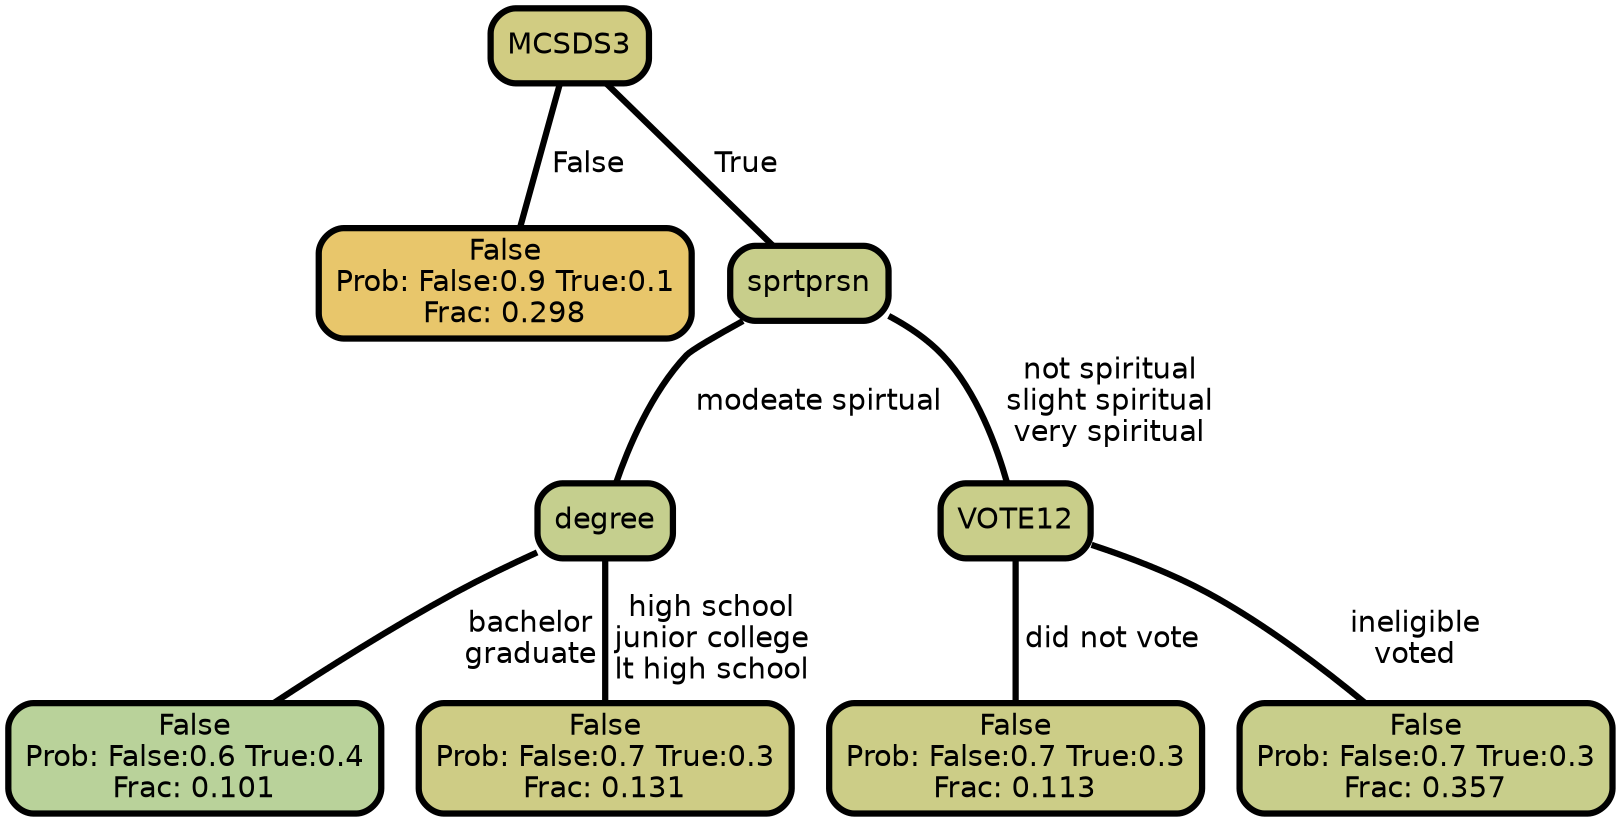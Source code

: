 graph Tree {
node [shape=box, style="filled, rounded",color="black",penwidth="3",fontcolor="black",                 fontname=helvetica] ;
graph [ranksep="0 equally", splines=straight,                 bgcolor=transparent, dpi=200] ;
edge [fontname=helvetica, color=black] ;
0 [label="False
Prob: False:0.9 True:0.1
Frac: 0.298", fillcolor="#e8c66b"] ;
1 [label="MCSDS3", fillcolor="#d1cc82"] ;
2 [label="False
Prob: False:0.6 True:0.4
Frac: 0.101", fillcolor="#b9d29a"] ;
3 [label="degree", fillcolor="#c5cf8e"] ;
4 [label="False
Prob: False:0.7 True:0.3
Frac: 0.131", fillcolor="#cecc85"] ;
5 [label="sprtprsn", fillcolor="#c8ce8b"] ;
6 [label="False
Prob: False:0.7 True:0.3
Frac: 0.113", fillcolor="#cccd87"] ;
7 [label="VOTE12", fillcolor="#c9ce8a"] ;
8 [label="False
Prob: False:0.7 True:0.3
Frac: 0.357", fillcolor="#c8ce8b"] ;
1 -- 0 [label=" False",penwidth=3] ;
1 -- 5 [label=" True",penwidth=3] ;
3 -- 2 [label=" bachelor\n graduate",penwidth=3] ;
3 -- 4 [label=" high school\n junior college\n lt high school",penwidth=3] ;
5 -- 3 [label=" modeate spirtual",penwidth=3] ;
5 -- 7 [label=" not spiritual\n slight spiritual\n very spiritual",penwidth=3] ;
7 -- 6 [label=" did not vote",penwidth=3] ;
7 -- 8 [label=" ineligible\n voted",penwidth=3] ;
{rank = same;}}